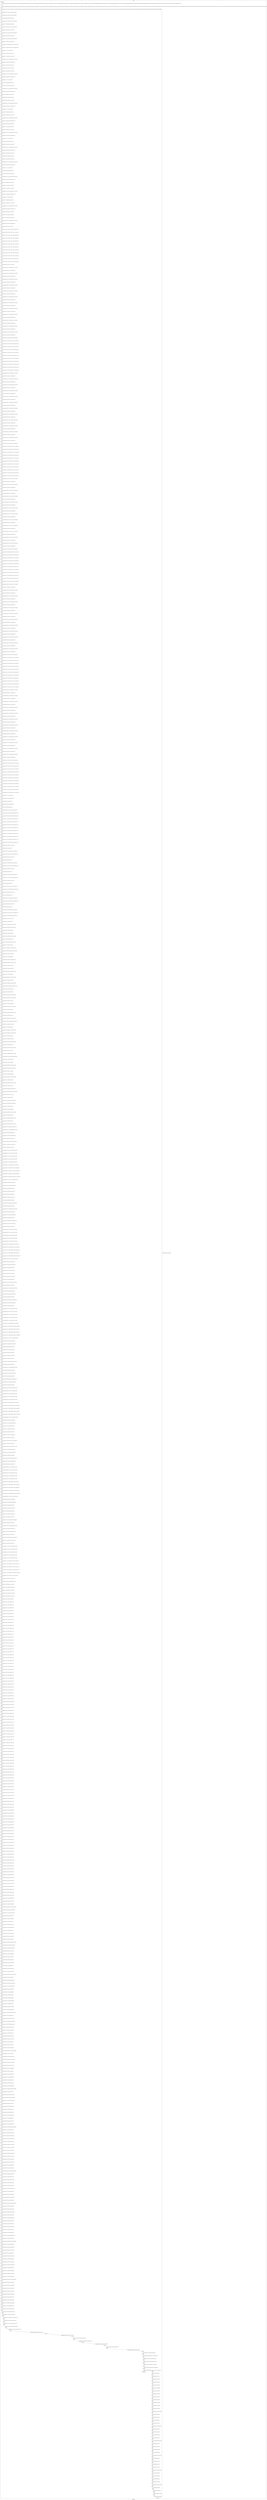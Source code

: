 digraph G {
label="Btor2XCFA";
subgraph cluster_0 {
label="main";
main_init[];
l1[];
l3[];
l4[];
l5[];
l6[];
l7[];
l8[];
l9[];
l10[];
l11[];
l12[];
l13[];
l14[];
l15[];
l16[];
l17[];
l18[];
l19[];
l20[];
l21[];
l22[];
l23[];
l24[];
l25[];
l26[];
l27[];
l28[];
l29[];
l30[];
l31[];
l32[];
l33[];
l34[];
l35[];
l36[];
l37[];
l38[];
l39[];
l40[];
l41[];
l42[];
l43[];
l44[];
l45[];
l46[];
l47[];
l48[];
l49[];
l50[];
l51[];
l52[];
l53[];
l54[];
l55[];
l56[];
l57[];
l58[];
l59[];
l60[];
l61[];
l62[];
l63[];
l64[];
l65[];
l66[];
l67[];
l68[];
l69[];
l70[];
l71[];
l72[];
l73[];
l74[];
l75[];
l76[];
l77[];
l78[];
l79[];
l80[];
l81[];
l82[];
l83[];
l84[];
l85[];
l86[];
l87[];
l88[];
l89[];
l90[];
l91[];
l92[];
l93[];
l94[];
l95[];
l96[];
l97[];
l98[];
l99[];
l100[];
l101[];
l102[];
l103[];
l104[];
l105[];
l106[];
l107[];
l108[];
l109[];
l110[];
l111[];
l112[];
l113[];
l114[];
l115[];
l116[];
l117[];
l118[];
l119[];
l120[];
l121[];
l122[];
l123[];
l124[];
l125[];
l126[];
l127[];
l128[];
l129[];
l130[];
l131[];
l132[];
l133[];
l134[];
l135[];
l136[];
l137[];
l138[];
l139[];
l140[];
l141[];
l142[];
l143[];
l144[];
l145[];
l146[];
l147[];
l148[];
l149[];
l150[];
l151[];
l152[];
l153[];
l154[];
l155[];
l156[];
l157[];
l158[];
l159[];
l160[];
l161[];
l162[];
l163[];
l164[];
l165[];
l166[];
l167[];
l168[];
l169[];
l170[];
l171[];
l172[];
l173[];
l174[];
l175[];
l176[];
l177[];
l178[];
l179[];
l180[];
l181[];
l182[];
l183[];
l184[];
l185[];
l186[];
l187[];
l188[];
l189[];
l190[];
l191[];
l192[];
l193[];
l194[];
l195[];
l196[];
l197[];
l198[];
l199[];
l200[];
l201[];
l202[];
l203[];
l204[];
l205[];
l206[];
l207[];
l208[];
l209[];
l210[];
l211[];
l212[];
l213[];
l214[];
l215[];
l216[];
l217[];
l218[];
l219[];
l220[];
l221[];
l222[];
l223[];
l224[];
l225[];
l226[];
l227[];
l228[];
l229[];
l230[];
l231[];
l232[];
l233[];
l234[];
l235[];
l236[];
l237[];
l238[];
l239[];
l240[];
l241[];
l242[];
l243[];
l244[];
l245[];
l246[];
l247[];
l248[];
l249[];
l250[];
l251[];
l252[];
l253[];
l254[];
l255[];
l256[];
l257[];
l258[];
l259[];
l260[];
l261[];
l262[];
l263[];
l264[];
l265[];
l266[];
l267[];
l268[];
l269[];
l270[];
l271[];
l272[];
l273[];
l274[];
l275[];
l276[];
l277[];
l278[];
l279[];
l280[];
l281[];
l282[];
l283[];
l284[];
l285[];
l286[];
l287[];
l288[];
l289[];
l290[];
l291[];
l292[];
l293[];
l294[];
l295[];
l296[];
l297[];
l298[];
l299[];
l300[];
l301[];
l302[];
l303[];
l304[];
l305[];
l306[];
l307[];
l308[];
l309[];
l310[];
l311[];
l312[];
l313[];
l314[];
l315[];
l316[];
l317[];
l318[];
l319[];
l320[];
l321[];
l322[];
l323[];
l324[];
l325[];
l326[];
l327[];
l328[];
l329[];
l330[];
l331[];
l332[];
l333[];
l334[];
l335[];
l336[];
l337[];
l338[];
l339[];
l340[];
l341[];
l342[];
l343[];
l344[];
l345[];
l346[];
l347[];
l348[];
l349[];
l350[];
l351[];
l352[];
l353[];
l354[];
l355[];
l356[];
l357[];
l358[];
l359[];
l360[];
l361[];
l362[];
l363[];
l364[];
l365[];
l366[];
l367[];
l368[];
l369[];
l370[];
l371[];
l372[];
l373[];
l374[];
l375[];
l376[];
l377[];
l378[];
l379[];
l380[];
l381[];
l382[];
l383[];
l384[];
l385[];
l386[];
l387[];
l388[];
l389[];
l390[];
l391[];
l392[];
l393[];
l394[];
l395[];
l396[];
l397[];
l398[];
l399[];
l400[];
l401[];
l402[];
l403[];
l404[];
l405[];
l406[];
l407[];
l408[];
l409[];
l410[];
l411[];
l412[];
l413[];
l414[];
l415[];
l416[];
l417[];
l418[];
l419[];
l420[];
l421[];
l422[];
l423[];
l424[];
l425[];
l426[];
l427[];
l428[];
l429[];
l430[];
l431[];
l432[];
l433[];
l434[];
l435[];
l436[];
l437[];
l438[];
l439[];
l440[];
l441[];
l442[];
l443[];
l444[];
l445[];
l446[];
l447[];
l448[];
l449[];
l450[];
l451[];
l452[];
l453[];
l454[];
l455[];
l456[];
l457[];
l458[];
l459[];
l460[];
l461[];
l462[];
l463[];
l464[];
l465[];
l466[];
l467[];
l468[];
l469[];
l470[];
l471[];
l472[];
l473[];
l474[];
l475[];
l476[];
l477[];
l478[];
l479[];
l480[];
l481[];
l482[];
l483[];
l484[];
l485[];
l486[];
l487[];
l488[];
l489[];
l490[];
l491[];
l492[];
l493[];
l494[];
l495[];
l496[];
l497[];
l498[];
l499[];
l500[];
l501[];
l502[];
l503[];
l504[];
l505[];
l506[];
l507[];
l508[];
l509[];
l510[];
l511[];
l512[];
l513[];
l514[];
l515[];
l516[];
l517[];
l518[];
l519[];
l520[];
l521[];
l522[];
l523[];
l524[];
l525[];
l526[];
l527[];
l528[];
l529[];
l530[];
l531[];
l532[];
l533[];
l534[];
l535[];
l536[];
l537[];
l538[];
l539[];
l540[];
l541[];
l542[];
l543[];
l544[];
l545[];
l546[];
l547[];
l548[];
l549[];
l550[];
l551[];
l552[];
l553[];
l554[];
l555[];
l556[];
l557[];
l558[];
l559[];
l560[];
l561[];
l562[];
l563[];
l564[];
l565[];
l566[];
l567[];
l568[];
l569[];
l570[];
l571[];
l572[];
l573[];
l574[];
l575[];
l576[];
l577[];
l578[];
l579[];
l580[];
l581[];
l582[];
l583[];
l584[];
l585[];
l586[];
l587[];
l588[];
l589[];
l590[];
l591[];
l592[];
l593[];
l594[];
l595[];
l596[];
l597[];
l598[];
l599[];
l600[];
l601[];
l602[];
l603[];
l604[];
l605[];
l606[];
l607[];
l608[];
l609[];
l610[];
l611[];
l612[];
l613[];
l614[];
l615[];
l616[];
l617[];
l618[];
l619[];
l620[];
l621[];
l622[];
l623[];
l624[];
l625[];
l626[];
l627[];
l628[];
l629[];
l630[];
l631[];
l632[];
l633[];
l634[];
l635[];
l636[];
l637[];
l638[];
l639[];
l640[];
l641[];
l642[];
l643[];
l644[];
l645[];
l646[];
l647[];
l648[];
l649[];
l650[];
l651[];
l652[];
l653[];
l654[];
l655[];
l656[];
l657[];
l658[];
l659[];
l660[];
l661[];
l662[];
l663[];
l664[];
l665[];
l666[];
l667[];
l668[];
l669[];
l670[];
l671[];
l672[];
l673[];
l674[];
l675[];
l676[];
l677[];
l678[];
l679[];
l680[];
l681[];
l682[];
l683[];
l684[];
l685[];
l686[];
l687[];
l688[];
l689[];
l690[];
l691[];
l692[];
l693[];
l694[];
l695[];
l696[];
l697[];
l698[];
l699[];
l700[];
l701[];
l702[];
l703[];
l704[];
l705[];
l706[];
l707[];
l708[];
l709[];
l710[];
l711[];
l712[];
l713[];
l714[];
l715[];
l716[];
l717[];
l718[];
l719[];
l720[];
l721[];
l722[];
l723[];
l724[];
l725[];
l726[];
l727[];
l728[];
l729[];
l730[];
l731[];
l732[];
l733[];
l734[];
l735[];
l736[];
l737[];
l738[];
l739[];
l740[];
l741[];
l742[];
l743[];
l744[];
l745[];
l746[];
l747[];
l748[];
l749[];
l750[];
l751[];
l752[];
l753[];
l754[];
l755[];
l756[];
l757[];
l758[];
l759[];
l760[];
l761[];
l762[];
l763[];
l764[];
l765[];
l766[];
l767[];
l768[];
l769[];
l770[];
l771[];
l772[];
l773[];
l774[];
l775[];
l776[];
l777[];
l778[];
l779[];
l780[];
l781[];
l782[];
l783[];
l784[];
l785[];
l786[];
l787[];
l788[];
l789[];
l790[];
l791[];
l792[];
l793[];
l794[];
l795[];
l796[];
l797[];
l798[];
l799[];
l800[];
l801[];
l802[];
l803[];
l804[];
l805[];
l806[];
l807[];
l808[];
main_error[];
l809[];
l810[];
l811[];
l812[];
l813[];
l814[];
l815[];
l816[];
l817[];
l818[];
l819[];
l820[];
l821[];
l822[];
l823[];
l824[];
l825[];
l826[];
l827[];
l828[];
l829[];
l830[];
l831[];
l832[];
l833[];
l834[];
l835[];
l836[];
l837[];
l838[];
l839[];
l840[];
l841[];
l842[];
l843[];
l844[];
l845[];
l846[];
l847[];
l848[];
l849[];
l850[];
l851[];
l852[];
main_init -> l1 [label="[(assign const_5 #b00000000),(assign const_32 #b0),(assign const_95 #b00000000000000000000000000000001),(assign const_96 #b00000000000000000000000000000000),(assign const_111 #b00000001),(assign const_113 #b000000000000000000000000),(assign const_116 #b00000000000000000000000000000110),(assign const_126 #b00000000),(assign const_239 #b00000000000000000000000000000010),(assign const_277 #b00000000000000000000000000000011),(assign const_315 #b00000000000000000000000000000100),(assign const_353 #b00000000000000000000000000000101),(assign const_566 #b00000101),(assign const_576 #b00000010),(assign const_578 #b00000011),(assign const_580 #b00000100)] "];
l3 -> l4 [label="[(havoc input_112),(havoc input_120),(havoc input_127),(havoc input_133),(havoc input_139),(havoc input_145),(havoc input_151),(havoc input_157),(havoc input_163),(havoc input_169),(havoc input_175),(havoc input_181),(havoc input_391),(havoc input_395),(havoc input_398),(havoc input_399),(havoc input_400),(havoc input_401),(havoc input_402),(havoc input_403),(havoc input_404),(havoc input_405),(havoc input_406),(havoc input_407),(havoc input_421),(havoc input_427),(havoc input_433),(havoc input_439),(havoc input_445),(havoc input_451),(havoc input_466),(havoc input_484),(havoc input_502),(havoc input_520),(havoc input_538),(havoc input_556)] "];
l4 -> l5 [label="[(assign ternary_97 (ite (= state_41 #b1) const_95 const_96))] "];
l5 -> l6 [label="[(assign ternary_98 (ite (= state_51 #b1) const_95 const_96))] "];
l6 -> l7 [label="[(assign binary_99 (bvadd ternary_97 ternary_98))] "];
l7 -> l8 [label="[(assign ternary_100 (ite (= state_61 #b1) const_95 const_96))] "];
l8 -> l9 [label="[(assign binary_101 (bvadd binary_99 ternary_100))] "];
l9 -> l10 [label="[(assign ternary_102 (ite (= state_71 #b1) const_95 const_96))] "];
l10 -> l11 [label="[(assign binary_103 (bvadd binary_101 ternary_102))] "];
l11 -> l12 [label="[(assign ternary_104 (ite (= state_81 #b1) const_95 const_96))] "];
l12 -> l13 [label="[(assign binary_105 (bvadd binary_103 ternary_104))] "];
l13 -> l14 [label="[(assign ternary_106 (ite (= state_91 #b1) const_95 const_96))] "];
l14 -> l15 [label="[(assign binary_107 (bvadd binary_105 ternary_106))] "];
l15 -> l16 [label="[(assign comparison_108 (ite (bvule binary_107 const_95) #b1 #b0))] "];
l16 -> l17 [label="[(assign binary_109 (bvand (bvnot state_93) (bvnot comparison_108)))] "];
l17 -> l18 [label="[(assign binary_114 (++ const_113 state_30))] "];
l18 -> l19 [label="[(assign binary_115 (bvadd const_95 binary_114))] "];
l19 -> l20 [label="[(assign binary_117 (bvsrem binary_115 const_116))] "];
l20 -> l21 [label="[(assign comparison_118 (ite (= const_96 binary_117) #b1 #b0))] "];
l21 -> l22 [label="[(assign binary_119 (bvand input_112 comparison_118))] "];
l22 -> l23 [label="[(assign binary_121 (bvadd const_116 binary_114))] "];
l23 -> l24 [label="[(assign binary_122 (bvsub binary_121 const_95))] "];
l24 -> l25 [label="[(assign binary_123 (bvsrem binary_122 const_116))] "];
l25 -> l26 [label="[(assign comparison_124 (ite (= const_96 binary_123) #b1 #b0))] "];
l26 -> l27 [label="[(assign binary_125 (bvand input_120 comparison_124))] "];
l27 -> l28 [label="[(assign binary_128 (++ const_113 state_28))] "];
l28 -> l29 [label="[(assign binary_129 (bvadd const_95 binary_128))] "];
l29 -> l30 [label="[(assign binary_130 (bvsrem binary_129 const_116))] "];
l30 -> l31 [label="[(assign comparison_131 (ite (= const_96 binary_130) #b1 #b0))] "];
l31 -> l32 [label="[(assign binary_132 (bvand input_127 comparison_131))] "];
l32 -> l33 [label="[(assign binary_134 (bvadd const_116 binary_128))] "];
l33 -> l34 [label="[(assign binary_135 (bvsub binary_134 const_95))] "];
l34 -> l35 [label="[(assign binary_136 (bvsrem binary_135 const_116))] "];
l35 -> l36 [label="[(assign comparison_137 (ite (= const_96 binary_136) #b1 #b0))] "];
l36 -> l37 [label="[(assign binary_138 (bvand input_133 comparison_137))] "];
l37 -> l38 [label="[(assign binary_140 (++ const_113 state_26))] "];
l38 -> l39 [label="[(assign binary_141 (bvadd const_95 binary_140))] "];
l39 -> l40 [label="[(assign binary_142 (bvsrem binary_141 const_116))] "];
l40 -> l41 [label="[(assign comparison_143 (ite (= const_96 binary_142) #b1 #b0))] "];
l41 -> l42 [label="[(assign binary_144 (bvand input_139 comparison_143))] "];
l42 -> l43 [label="[(assign binary_146 (bvadd const_116 binary_140))] "];
l43 -> l44 [label="[(assign binary_147 (bvsub binary_146 const_95))] "];
l44 -> l45 [label="[(assign binary_148 (bvsrem binary_147 const_116))] "];
l45 -> l46 [label="[(assign comparison_149 (ite (= const_96 binary_148) #b1 #b0))] "];
l46 -> l47 [label="[(assign binary_150 (bvand input_145 comparison_149))] "];
l47 -> l48 [label="[(assign binary_152 (++ const_113 state_24))] "];
l48 -> l49 [label="[(assign binary_153 (bvadd const_95 binary_152))] "];
l49 -> l50 [label="[(assign binary_154 (bvsrem binary_153 const_116))] "];
l50 -> l51 [label="[(assign comparison_155 (ite (= const_96 binary_154) #b1 #b0))] "];
l51 -> l52 [label="[(assign binary_156 (bvand input_151 comparison_155))] "];
l52 -> l53 [label="[(assign binary_158 (bvadd const_116 binary_152))] "];
l53 -> l54 [label="[(assign binary_159 (bvsub binary_158 const_95))] "];
l54 -> l55 [label="[(assign binary_160 (bvsrem binary_159 const_116))] "];
l55 -> l56 [label="[(assign comparison_161 (ite (= const_96 binary_160) #b1 #b0))] "];
l56 -> l57 [label="[(assign binary_162 (bvand input_157 comparison_161))] "];
l57 -> l58 [label="[(assign binary_164 (++ const_113 state_22))] "];
l58 -> l59 [label="[(assign binary_165 (bvadd const_95 binary_164))] "];
l59 -> l60 [label="[(assign binary_166 (bvsrem binary_165 const_116))] "];
l60 -> l61 [label="[(assign comparison_167 (ite (= const_96 binary_166) #b1 #b0))] "];
l61 -> l62 [label="[(assign binary_168 (bvand input_163 comparison_167))] "];
l62 -> l63 [label="[(assign binary_170 (bvadd const_116 binary_164))] "];
l63 -> l64 [label="[(assign binary_171 (bvsub binary_170 const_95))] "];
l64 -> l65 [label="[(assign binary_172 (bvsrem binary_171 const_116))] "];
l65 -> l66 [label="[(assign comparison_173 (ite (= const_96 binary_172) #b1 #b0))] "];
l66 -> l67 [label="[(assign binary_174 (bvand input_169 comparison_173))] "];
l67 -> l68 [label="[(assign binary_176 (++ const_113 state_20))] "];
l68 -> l69 [label="[(assign binary_177 (bvadd const_95 binary_176))] "];
l69 -> l70 [label="[(assign binary_178 (bvsrem binary_177 const_116))] "];
l70 -> l71 [label="[(assign comparison_179 (ite (= const_96 binary_178) #b1 #b0))] "];
l71 -> l72 [label="[(assign binary_180 (bvand input_175 comparison_179))] "];
l72 -> l73 [label="[(assign binary_182 (bvadd const_116 binary_176))] "];
l73 -> l74 [label="[(assign binary_183 (bvsub binary_182 const_95))] "];
l74 -> l75 [label="[(assign binary_184 (bvsrem binary_183 const_116))] "];
l75 -> l76 [label="[(assign comparison_185 (ite (= const_96 binary_184) #b1 #b0))] "];
l76 -> l77 [label="[(assign binary_186 (bvand input_181 comparison_185))] "];
l77 -> l78 [label="[(assign binary_187 (bvxor const_111 state_6))] "];
l78 -> l79 [label="[(assign ternary_188 (ite (= binary_186 #b1) const_126 binary_187))] "];
l79 -> l80 [label="[(assign ternary_189 (ite (= binary_180 #b1) const_111 ternary_188))] "];
l80 -> l81 [label="[(assign ternary_190 (ite (= binary_174 #b1) const_126 ternary_189))] "];
l81 -> l82 [label="[(assign ternary_191 (ite (= binary_168 #b1) const_111 ternary_190))] "];
l82 -> l83 [label="[(assign ternary_192 (ite (= binary_162 #b1) const_126 ternary_191))] "];
l83 -> l84 [label="[(assign ternary_193 (ite (= binary_156 #b1) const_111 ternary_192))] "];
l84 -> l85 [label="[(assign ternary_194 (ite (= binary_150 #b1) const_126 ternary_193))] "];
l85 -> l86 [label="[(assign ternary_195 (ite (= binary_144 #b1) const_111 ternary_194))] "];
l86 -> l87 [label="[(assign ternary_196 (ite (= binary_138 #b1) const_126 ternary_195))] "];
l87 -> l88 [label="[(assign ternary_197 (ite (= binary_132 #b1) const_111 ternary_196))] "];
l88 -> l89 [label="[(assign ternary_198 (ite (= binary_125 #b1) const_126 ternary_197))] "];
l89 -> l90 [label="[(assign ternary_199 (ite (= binary_119 #b1) const_111 ternary_198))] "];
l90 -> l91 [label="[(assign binary_200 (bvxor const_111 ternary_199))] "];
l91 -> l92 [label="[(assign comparison_202 (ite (= const_95 binary_117) #b1 #b0))] "];
l92 -> l93 [label="[(assign binary_203 (bvand input_112 comparison_202))] "];
l93 -> l94 [label="[(assign comparison_204 (ite (= const_95 binary_123) #b1 #b0))] "];
l94 -> l95 [label="[(assign binary_205 (bvand input_120 comparison_204))] "];
l95 -> l96 [label="[(assign comparison_206 (ite (= const_95 binary_130) #b1 #b0))] "];
l96 -> l97 [label="[(assign binary_207 (bvand input_127 comparison_206))] "];
l97 -> l98 [label="[(assign comparison_208 (ite (= const_95 binary_136) #b1 #b0))] "];
l98 -> l99 [label="[(assign binary_209 (bvand input_133 comparison_208))] "];
l99 -> l100 [label="[(assign comparison_210 (ite (= const_95 binary_142) #b1 #b0))] "];
l100 -> l101 [label="[(assign binary_211 (bvand input_139 comparison_210))] "];
l101 -> l102 [label="[(assign comparison_212 (ite (= const_95 binary_148) #b1 #b0))] "];
l102 -> l103 [label="[(assign binary_213 (bvand input_145 comparison_212))] "];
l103 -> l104 [label="[(assign comparison_214 (ite (= const_95 binary_154) #b1 #b0))] "];
l104 -> l105 [label="[(assign binary_215 (bvand input_151 comparison_214))] "];
l105 -> l106 [label="[(assign comparison_216 (ite (= const_95 binary_160) #b1 #b0))] "];
l106 -> l107 [label="[(assign binary_217 (bvand input_157 comparison_216))] "];
l107 -> l108 [label="[(assign comparison_218 (ite (= const_95 binary_166) #b1 #b0))] "];
l108 -> l109 [label="[(assign binary_219 (bvand input_163 comparison_218))] "];
l109 -> l110 [label="[(assign comparison_220 (ite (= const_95 binary_172) #b1 #b0))] "];
l110 -> l111 [label="[(assign binary_221 (bvand input_169 comparison_220))] "];
l111 -> l112 [label="[(assign comparison_222 (ite (= const_95 binary_178) #b1 #b0))] "];
l112 -> l113 [label="[(assign binary_223 (bvand input_175 comparison_222))] "];
l113 -> l114 [label="[(assign comparison_224 (ite (= const_95 binary_184) #b1 #b0))] "];
l114 -> l115 [label="[(assign binary_225 (bvand input_181 comparison_224))] "];
l115 -> l116 [label="[(assign ternary_226 (ite (= binary_225 #b1) const_126 state_8))] "];
l116 -> l117 [label="[(assign ternary_227 (ite (= binary_223 #b1) const_111 ternary_226))] "];
l117 -> l118 [label="[(assign ternary_228 (ite (= binary_221 #b1) const_126 ternary_227))] "];
l118 -> l119 [label="[(assign ternary_229 (ite (= binary_219 #b1) const_111 ternary_228))] "];
l119 -> l120 [label="[(assign ternary_230 (ite (= binary_217 #b1) const_126 ternary_229))] "];
l120 -> l121 [label="[(assign ternary_231 (ite (= binary_215 #b1) const_111 ternary_230))] "];
l121 -> l122 [label="[(assign ternary_232 (ite (= binary_213 #b1) const_126 ternary_231))] "];
l122 -> l123 [label="[(assign ternary_233 (ite (= binary_211 #b1) const_111 ternary_232))] "];
l123 -> l124 [label="[(assign ternary_234 (ite (= binary_209 #b1) const_126 ternary_233))] "];
l124 -> l125 [label="[(assign ternary_235 (ite (= binary_207 #b1) const_111 ternary_234))] "];
l125 -> l126 [label="[(assign ternary_236 (ite (= binary_205 #b1) const_126 ternary_235))] "];
l126 -> l127 [label="[(assign ternary_237 (ite (= binary_203 #b1) const_111 ternary_236))] "];
l127 -> l128 [label="[(assign comparison_240 (ite (= const_239 binary_117) #b1 #b0))] "];
l128 -> l129 [label="[(assign binary_241 (bvand input_112 comparison_240))] "];
l129 -> l130 [label="[(assign comparison_242 (ite (= const_239 binary_123) #b1 #b0))] "];
l130 -> l131 [label="[(assign binary_243 (bvand input_120 comparison_242))] "];
l131 -> l132 [label="[(assign comparison_244 (ite (= const_239 binary_130) #b1 #b0))] "];
l132 -> l133 [label="[(assign binary_245 (bvand input_127 comparison_244))] "];
l133 -> l134 [label="[(assign comparison_246 (ite (= const_239 binary_136) #b1 #b0))] "];
l134 -> l135 [label="[(assign binary_247 (bvand input_133 comparison_246))] "];
l135 -> l136 [label="[(assign comparison_248 (ite (= const_239 binary_142) #b1 #b0))] "];
l136 -> l137 [label="[(assign binary_249 (bvand input_139 comparison_248))] "];
l137 -> l138 [label="[(assign comparison_250 (ite (= const_239 binary_148) #b1 #b0))] "];
l138 -> l139 [label="[(assign binary_251 (bvand input_145 comparison_250))] "];
l139 -> l140 [label="[(assign comparison_252 (ite (= const_239 binary_154) #b1 #b0))] "];
l140 -> l141 [label="[(assign binary_253 (bvand input_151 comparison_252))] "];
l141 -> l142 [label="[(assign comparison_254 (ite (= const_239 binary_160) #b1 #b0))] "];
l142 -> l143 [label="[(assign binary_255 (bvand input_157 comparison_254))] "];
l143 -> l144 [label="[(assign comparison_256 (ite (= const_239 binary_166) #b1 #b0))] "];
l144 -> l145 [label="[(assign binary_257 (bvand input_163 comparison_256))] "];
l145 -> l146 [label="[(assign comparison_258 (ite (= const_239 binary_172) #b1 #b0))] "];
l146 -> l147 [label="[(assign binary_259 (bvand input_169 comparison_258))] "];
l147 -> l148 [label="[(assign comparison_260 (ite (= const_239 binary_178) #b1 #b0))] "];
l148 -> l149 [label="[(assign binary_261 (bvand input_175 comparison_260))] "];
l149 -> l150 [label="[(assign comparison_262 (ite (= const_239 binary_184) #b1 #b0))] "];
l150 -> l151 [label="[(assign binary_263 (bvand input_181 comparison_262))] "];
l151 -> l152 [label="[(assign ternary_264 (ite (= binary_263 #b1) const_126 state_10))] "];
l152 -> l153 [label="[(assign ternary_265 (ite (= binary_261 #b1) const_111 ternary_264))] "];
l153 -> l154 [label="[(assign ternary_266 (ite (= binary_259 #b1) const_126 ternary_265))] "];
l154 -> l155 [label="[(assign ternary_267 (ite (= binary_257 #b1) const_111 ternary_266))] "];
l155 -> l156 [label="[(assign ternary_268 (ite (= binary_255 #b1) const_126 ternary_267))] "];
l156 -> l157 [label="[(assign ternary_269 (ite (= binary_253 #b1) const_111 ternary_268))] "];
l157 -> l158 [label="[(assign ternary_270 (ite (= binary_251 #b1) const_126 ternary_269))] "];
l158 -> l159 [label="[(assign ternary_271 (ite (= binary_249 #b1) const_111 ternary_270))] "];
l159 -> l160 [label="[(assign ternary_272 (ite (= binary_247 #b1) const_126 ternary_271))] "];
l160 -> l161 [label="[(assign ternary_273 (ite (= binary_245 #b1) const_111 ternary_272))] "];
l161 -> l162 [label="[(assign ternary_274 (ite (= binary_243 #b1) const_126 ternary_273))] "];
l162 -> l163 [label="[(assign ternary_275 (ite (= binary_241 #b1) const_111 ternary_274))] "];
l163 -> l164 [label="[(assign comparison_278 (ite (= const_277 binary_117) #b1 #b0))] "];
l164 -> l165 [label="[(assign binary_279 (bvand input_112 comparison_278))] "];
l165 -> l166 [label="[(assign comparison_280 (ite (= const_277 binary_123) #b1 #b0))] "];
l166 -> l167 [label="[(assign binary_281 (bvand input_120 comparison_280))] "];
l167 -> l168 [label="[(assign comparison_282 (ite (= const_277 binary_130) #b1 #b0))] "];
l168 -> l169 [label="[(assign binary_283 (bvand input_127 comparison_282))] "];
l169 -> l170 [label="[(assign comparison_284 (ite (= const_277 binary_136) #b1 #b0))] "];
l170 -> l171 [label="[(assign binary_285 (bvand input_133 comparison_284))] "];
l171 -> l172 [label="[(assign comparison_286 (ite (= const_277 binary_142) #b1 #b0))] "];
l172 -> l173 [label="[(assign binary_287 (bvand input_139 comparison_286))] "];
l173 -> l174 [label="[(assign comparison_288 (ite (= const_277 binary_148) #b1 #b0))] "];
l174 -> l175 [label="[(assign binary_289 (bvand input_145 comparison_288))] "];
l175 -> l176 [label="[(assign comparison_290 (ite (= const_277 binary_154) #b1 #b0))] "];
l176 -> l177 [label="[(assign binary_291 (bvand input_151 comparison_290))] "];
l177 -> l178 [label="[(assign comparison_292 (ite (= const_277 binary_160) #b1 #b0))] "];
l178 -> l179 [label="[(assign binary_293 (bvand input_157 comparison_292))] "];
l179 -> l180 [label="[(assign comparison_294 (ite (= const_277 binary_166) #b1 #b0))] "];
l180 -> l181 [label="[(assign binary_295 (bvand input_163 comparison_294))] "];
l181 -> l182 [label="[(assign comparison_296 (ite (= const_277 binary_172) #b1 #b0))] "];
l182 -> l183 [label="[(assign binary_297 (bvand input_169 comparison_296))] "];
l183 -> l184 [label="[(assign comparison_298 (ite (= const_277 binary_178) #b1 #b0))] "];
l184 -> l185 [label="[(assign binary_299 (bvand input_175 comparison_298))] "];
l185 -> l186 [label="[(assign comparison_300 (ite (= const_277 binary_184) #b1 #b0))] "];
l186 -> l187 [label="[(assign binary_301 (bvand input_181 comparison_300))] "];
l187 -> l188 [label="[(assign ternary_302 (ite (= binary_301 #b1) const_126 state_12))] "];
l188 -> l189 [label="[(assign ternary_303 (ite (= binary_299 #b1) const_111 ternary_302))] "];
l189 -> l190 [label="[(assign ternary_304 (ite (= binary_297 #b1) const_126 ternary_303))] "];
l190 -> l191 [label="[(assign ternary_305 (ite (= binary_295 #b1) const_111 ternary_304))] "];
l191 -> l192 [label="[(assign ternary_306 (ite (= binary_293 #b1) const_126 ternary_305))] "];
l192 -> l193 [label="[(assign ternary_307 (ite (= binary_291 #b1) const_111 ternary_306))] "];
l193 -> l194 [label="[(assign ternary_308 (ite (= binary_289 #b1) const_126 ternary_307))] "];
l194 -> l195 [label="[(assign ternary_309 (ite (= binary_287 #b1) const_111 ternary_308))] "];
l195 -> l196 [label="[(assign ternary_310 (ite (= binary_285 #b1) const_126 ternary_309))] "];
l196 -> l197 [label="[(assign ternary_311 (ite (= binary_283 #b1) const_111 ternary_310))] "];
l197 -> l198 [label="[(assign ternary_312 (ite (= binary_281 #b1) const_126 ternary_311))] "];
l198 -> l199 [label="[(assign ternary_313 (ite (= binary_279 #b1) const_111 ternary_312))] "];
l199 -> l200 [label="[(assign comparison_316 (ite (= const_315 binary_117) #b1 #b0))] "];
l200 -> l201 [label="[(assign binary_317 (bvand input_112 comparison_316))] "];
l201 -> l202 [label="[(assign comparison_318 (ite (= const_315 binary_123) #b1 #b0))] "];
l202 -> l203 [label="[(assign binary_319 (bvand input_120 comparison_318))] "];
l203 -> l204 [label="[(assign comparison_320 (ite (= const_315 binary_130) #b1 #b0))] "];
l204 -> l205 [label="[(assign binary_321 (bvand input_127 comparison_320))] "];
l205 -> l206 [label="[(assign comparison_322 (ite (= const_315 binary_136) #b1 #b0))] "];
l206 -> l207 [label="[(assign binary_323 (bvand input_133 comparison_322))] "];
l207 -> l208 [label="[(assign comparison_324 (ite (= const_315 binary_142) #b1 #b0))] "];
l208 -> l209 [label="[(assign binary_325 (bvand input_139 comparison_324))] "];
l209 -> l210 [label="[(assign comparison_326 (ite (= const_315 binary_148) #b1 #b0))] "];
l210 -> l211 [label="[(assign binary_327 (bvand input_145 comparison_326))] "];
l211 -> l212 [label="[(assign comparison_328 (ite (= const_315 binary_154) #b1 #b0))] "];
l212 -> l213 [label="[(assign binary_329 (bvand input_151 comparison_328))] "];
l213 -> l214 [label="[(assign comparison_330 (ite (= const_315 binary_160) #b1 #b0))] "];
l214 -> l215 [label="[(assign binary_331 (bvand input_157 comparison_330))] "];
l215 -> l216 [label="[(assign comparison_332 (ite (= const_315 binary_166) #b1 #b0))] "];
l216 -> l217 [label="[(assign binary_333 (bvand input_163 comparison_332))] "];
l217 -> l218 [label="[(assign comparison_334 (ite (= const_315 binary_172) #b1 #b0))] "];
l218 -> l219 [label="[(assign binary_335 (bvand input_169 comparison_334))] "];
l219 -> l220 [label="[(assign comparison_336 (ite (= const_315 binary_178) #b1 #b0))] "];
l220 -> l221 [label="[(assign binary_337 (bvand input_175 comparison_336))] "];
l221 -> l222 [label="[(assign comparison_338 (ite (= const_315 binary_184) #b1 #b0))] "];
l222 -> l223 [label="[(assign binary_339 (bvand input_181 comparison_338))] "];
l223 -> l224 [label="[(assign ternary_340 (ite (= binary_339 #b1) const_126 state_14))] "];
l224 -> l225 [label="[(assign ternary_341 (ite (= binary_337 #b1) const_111 ternary_340))] "];
l225 -> l226 [label="[(assign ternary_342 (ite (= binary_335 #b1) const_126 ternary_341))] "];
l226 -> l227 [label="[(assign ternary_343 (ite (= binary_333 #b1) const_111 ternary_342))] "];
l227 -> l228 [label="[(assign ternary_344 (ite (= binary_331 #b1) const_126 ternary_343))] "];
l228 -> l229 [label="[(assign ternary_345 (ite (= binary_329 #b1) const_111 ternary_344))] "];
l229 -> l230 [label="[(assign ternary_346 (ite (= binary_327 #b1) const_126 ternary_345))] "];
l230 -> l231 [label="[(assign ternary_347 (ite (= binary_325 #b1) const_111 ternary_346))] "];
l231 -> l232 [label="[(assign ternary_348 (ite (= binary_323 #b1) const_126 ternary_347))] "];
l232 -> l233 [label="[(assign ternary_349 (ite (= binary_321 #b1) const_111 ternary_348))] "];
l233 -> l234 [label="[(assign ternary_350 (ite (= binary_319 #b1) const_126 ternary_349))] "];
l234 -> l235 [label="[(assign ternary_351 (ite (= binary_317 #b1) const_111 ternary_350))] "];
l235 -> l236 [label="[(assign comparison_354 (ite (= const_353 binary_117) #b1 #b0))] "];
l236 -> l237 [label="[(assign binary_355 (bvand input_112 comparison_354))] "];
l237 -> l238 [label="[(assign comparison_356 (ite (= const_353 binary_123) #b1 #b0))] "];
l238 -> l239 [label="[(assign binary_357 (bvand input_120 comparison_356))] "];
l239 -> l240 [label="[(assign comparison_358 (ite (= const_353 binary_130) #b1 #b0))] "];
l240 -> l241 [label="[(assign binary_359 (bvand input_127 comparison_358))] "];
l241 -> l242 [label="[(assign comparison_360 (ite (= const_353 binary_136) #b1 #b0))] "];
l242 -> l243 [label="[(assign binary_361 (bvand input_133 comparison_360))] "];
l243 -> l244 [label="[(assign comparison_362 (ite (= const_353 binary_142) #b1 #b0))] "];
l244 -> l245 [label="[(assign binary_363 (bvand input_139 comparison_362))] "];
l245 -> l246 [label="[(assign comparison_364 (ite (= const_353 binary_148) #b1 #b0))] "];
l246 -> l247 [label="[(assign binary_365 (bvand input_145 comparison_364))] "];
l247 -> l248 [label="[(assign comparison_366 (ite (= const_353 binary_154) #b1 #b0))] "];
l248 -> l249 [label="[(assign binary_367 (bvand input_151 comparison_366))] "];
l249 -> l250 [label="[(assign comparison_368 (ite (= const_353 binary_160) #b1 #b0))] "];
l250 -> l251 [label="[(assign binary_369 (bvand input_157 comparison_368))] "];
l251 -> l252 [label="[(assign comparison_370 (ite (= const_353 binary_166) #b1 #b0))] "];
l252 -> l253 [label="[(assign binary_371 (bvand input_163 comparison_370))] "];
l253 -> l254 [label="[(assign comparison_372 (ite (= const_353 binary_172) #b1 #b0))] "];
l254 -> l255 [label="[(assign binary_373 (bvand input_169 comparison_372))] "];
l255 -> l256 [label="[(assign comparison_374 (ite (= const_353 binary_178) #b1 #b0))] "];
l256 -> l257 [label="[(assign binary_375 (bvand input_175 comparison_374))] "];
l257 -> l258 [label="[(assign comparison_376 (ite (= const_353 binary_184) #b1 #b0))] "];
l258 -> l259 [label="[(assign binary_377 (bvand input_181 comparison_376))] "];
l259 -> l260 [label="[(assign ternary_378 (ite (= binary_377 #b1) const_126 state_16))] "];
l260 -> l261 [label="[(assign ternary_379 (ite (= binary_375 #b1) const_111 ternary_378))] "];
l261 -> l262 [label="[(assign ternary_380 (ite (= binary_373 #b1) const_126 ternary_379))] "];
l262 -> l263 [label="[(assign ternary_381 (ite (= binary_371 #b1) const_111 ternary_380))] "];
l263 -> l264 [label="[(assign ternary_382 (ite (= binary_369 #b1) const_126 ternary_381))] "];
l264 -> l265 [label="[(assign ternary_383 (ite (= binary_367 #b1) const_111 ternary_382))] "];
l265 -> l266 [label="[(assign ternary_384 (ite (= binary_365 #b1) const_126 ternary_383))] "];
l266 -> l267 [label="[(assign ternary_385 (ite (= binary_363 #b1) const_111 ternary_384))] "];
l267 -> l268 [label="[(assign ternary_386 (ite (= binary_361 #b1) const_126 ternary_385))] "];
l268 -> l269 [label="[(assign ternary_387 (ite (= binary_359 #b1) const_111 ternary_386))] "];
l269 -> l270 [label="[(assign ternary_388 (ite (= binary_357 #b1) const_126 ternary_387))] "];
l270 -> l271 [label="[(assign ternary_389 (ite (= binary_355 #b1) const_111 ternary_388))] "];
l271 -> l272 [label="[(assign binary_392 (++ const_113 state_18))] "];
l272 -> l273 [label="[(assign binary_393 (bvsub binary_392 const_116))] "];
l273 -> l274 [label="[(assign slice_394 (extract binary_393 0 8))] "];
l274 -> l275 [label="[(assign binary_396 (bvadd const_95 binary_392))] "];
l275 -> l276 [label="[(assign slice_397 (extract binary_396 0 8))] "];
l276 -> l277 [label="[(assign ternary_408 (ite (= input_407 #b1) slice_397 state_18))] "];
l277 -> l278 [label="[(assign ternary_409 (ite (= input_406 #b1) slice_394 ternary_408))] "];
l278 -> l279 [label="[(assign ternary_410 (ite (= input_405 #b1) slice_397 ternary_409))] "];
l279 -> l280 [label="[(assign ternary_411 (ite (= input_404 #b1) slice_394 ternary_410))] "];
l280 -> l281 [label="[(assign ternary_412 (ite (= input_403 #b1) slice_397 ternary_411))] "];
l281 -> l282 [label="[(assign ternary_413 (ite (= input_402 #b1) slice_394 ternary_412))] "];
l282 -> l283 [label="[(assign ternary_414 (ite (= input_401 #b1) slice_397 ternary_413))] "];
l283 -> l284 [label="[(assign ternary_415 (ite (= input_400 #b1) slice_394 ternary_414))] "];
l284 -> l285 [label="[(assign ternary_416 (ite (= input_399 #b1) slice_397 ternary_415))] "];
l285 -> l286 [label="[(assign ternary_417 (ite (= input_398 #b1) slice_394 ternary_416))] "];
l286 -> l287 [label="[(assign ternary_418 (ite (= input_395 #b1) slice_397 ternary_417))] "];
l287 -> l288 [label="[(assign ternary_419 (ite (= input_391 #b1) slice_394 ternary_418))] "];
l288 -> l289 [label="[(assign binary_422 (bvsrem binary_176 const_116))] "];
l289 -> l290 [label="[(assign slice_423 (extract binary_422 0 8))] "];
l290 -> l291 [label="[(assign ternary_424 (ite (= input_407 #b1) state_18 state_20))] "];
l291 -> l292 [label="[(assign ternary_425 (ite (= input_421 #b1) slice_423 ternary_424))] "];
l292 -> l293 [label="[(assign binary_428 (bvsrem binary_164 const_116))] "];
l293 -> l294 [label="[(assign slice_429 (extract binary_428 0 8))] "];
l294 -> l295 [label="[(assign ternary_430 (ite (= input_405 #b1) state_18 state_22))] "];
l295 -> l296 [label="[(assign ternary_431 (ite (= input_427 #b1) slice_429 ternary_430))] "];
l296 -> l297 [label="[(assign binary_434 (bvsrem binary_152 const_116))] "];
l297 -> l298 [label="[(assign slice_435 (extract binary_434 0 8))] "];
l298 -> l299 [label="[(assign ternary_436 (ite (= input_403 #b1) state_18 state_24))] "];
l299 -> l300 [label="[(assign ternary_437 (ite (= input_433 #b1) slice_435 ternary_436))] "];
l300 -> l301 [label="[(assign binary_440 (bvsrem binary_140 const_116))] "];
l301 -> l302 [label="[(assign slice_441 (extract binary_440 0 8))] "];
l302 -> l303 [label="[(assign ternary_442 (ite (= input_401 #b1) state_18 state_26))] "];
l303 -> l304 [label="[(assign ternary_443 (ite (= input_439 #b1) slice_441 ternary_442))] "];
l304 -> l305 [label="[(assign binary_446 (bvsrem binary_128 const_116))] "];
l305 -> l306 [label="[(assign slice_447 (extract binary_446 0 8))] "];
l306 -> l307 [label="[(assign ternary_448 (ite (= input_399 #b1) state_18 state_28))] "];
l307 -> l308 [label="[(assign ternary_449 (ite (= input_445 #b1) slice_447 ternary_448))] "];
l308 -> l309 [label="[(assign binary_452 (bvsrem binary_114 const_116))] "];
l309 -> l310 [label="[(assign slice_453 (extract binary_452 0 8))] "];
l310 -> l311 [label="[(assign ternary_454 (ite (= input_395 #b1) state_18 state_30))] "];
l311 -> l312 [label="[(assign ternary_455 (ite (= input_451 #b1) slice_453 ternary_454))] "];
l312 -> l313 [label="[(assign binary_457 (bvand (bvnot state_33) (bvnot input_407)))] "];
l313 -> l314 [label="[(assign binary_458 (bvor binary_457 input_175))] "];
l314 -> l315 [label="[(assign binary_460 (bvor state_35 input_407))] "];
l315 -> l316 [label="[(assign binary_461 (bvand binary_460 (bvnot input_406)))] "];
l316 -> l317 [label="[(assign binary_462 (bvand binary_461 (bvnot input_421)))] "];
l317 -> l318 [label="[(assign binary_464 (bvor state_37 input_406))] "];
l318 -> l319 [label="[(assign binary_465 (bvor binary_464 input_421))] "];
l319 -> l320 [label="[(assign binary_467 (bvand binary_465 (bvnot input_466)))] "];
l320 -> l321 [label="[(assign binary_469 (bvor state_39 input_466))] "];
l321 -> l322 [label="[(assign binary_470 (bvand binary_469 (bvnot input_181)))] "];
l322 -> l323 [label="[(assign binary_472 (bvor state_41 input_181))] "];
l323 -> l324 [label="[(assign binary_473 (bvand binary_472 (bvnot input_175)))] "];
l324 -> l325 [label="[(assign binary_475 (bvand (bvnot state_43) (bvnot input_405)))] "];
l325 -> l326 [label="[(assign binary_476 (bvor binary_475 input_163))] "];
l326 -> l327 [label="[(assign binary_478 (bvor state_45 input_405))] "];
l327 -> l328 [label="[(assign binary_479 (bvand binary_478 (bvnot input_404)))] "];
l328 -> l329 [label="[(assign binary_480 (bvand binary_479 (bvnot input_427)))] "];
l329 -> l330 [label="[(assign binary_482 (bvor state_47 input_404))] "];
l330 -> l331 [label="[(assign binary_483 (bvor binary_482 input_427))] "];
l331 -> l332 [label="[(assign binary_485 (bvand binary_483 (bvnot input_484)))] "];
l332 -> l333 [label="[(assign binary_487 (bvor state_49 input_484))] "];
l333 -> l334 [label="[(assign binary_488 (bvand binary_487 (bvnot input_169)))] "];
l334 -> l335 [label="[(assign binary_490 (bvor state_51 input_169))] "];
l335 -> l336 [label="[(assign binary_491 (bvand binary_490 (bvnot input_163)))] "];
l336 -> l337 [label="[(assign binary_493 (bvand (bvnot state_53) (bvnot input_403)))] "];
l337 -> l338 [label="[(assign binary_494 (bvor binary_493 input_151))] "];
l338 -> l339 [label="[(assign binary_496 (bvor state_55 input_403))] "];
l339 -> l340 [label="[(assign binary_497 (bvand binary_496 (bvnot input_402)))] "];
l340 -> l341 [label="[(assign binary_498 (bvand binary_497 (bvnot input_433)))] "];
l341 -> l342 [label="[(assign binary_500 (bvor state_57 input_402))] "];
l342 -> l343 [label="[(assign binary_501 (bvor binary_500 input_433))] "];
l343 -> l344 [label="[(assign binary_503 (bvand binary_501 (bvnot input_502)))] "];
l344 -> l345 [label="[(assign binary_505 (bvor state_59 input_502))] "];
l345 -> l346 [label="[(assign binary_506 (bvand binary_505 (bvnot input_157)))] "];
l346 -> l347 [label="[(assign binary_508 (bvor state_61 input_157))] "];
l347 -> l348 [label="[(assign binary_509 (bvand binary_508 (bvnot input_151)))] "];
l348 -> l349 [label="[(assign binary_511 (bvand (bvnot state_63) (bvnot input_401)))] "];
l349 -> l350 [label="[(assign binary_512 (bvor binary_511 input_139))] "];
l350 -> l351 [label="[(assign binary_514 (bvor state_65 input_401))] "];
l351 -> l352 [label="[(assign binary_515 (bvand binary_514 (bvnot input_400)))] "];
l352 -> l353 [label="[(assign binary_516 (bvand binary_515 (bvnot input_439)))] "];
l353 -> l354 [label="[(assign binary_518 (bvor state_67 input_400))] "];
l354 -> l355 [label="[(assign binary_519 (bvor binary_518 input_439))] "];
l355 -> l356 [label="[(assign binary_521 (bvand binary_519 (bvnot input_520)))] "];
l356 -> l357 [label="[(assign binary_523 (bvor state_69 input_520))] "];
l357 -> l358 [label="[(assign binary_524 (bvand binary_523 (bvnot input_145)))] "];
l358 -> l359 [label="[(assign binary_526 (bvor state_71 input_145))] "];
l359 -> l360 [label="[(assign binary_527 (bvand binary_526 (bvnot input_139)))] "];
l360 -> l361 [label="[(assign binary_529 (bvand (bvnot state_73) (bvnot input_399)))] "];
l361 -> l362 [label="[(assign binary_530 (bvor binary_529 input_127))] "];
l362 -> l363 [label="[(assign binary_532 (bvor state_75 input_399))] "];
l363 -> l364 [label="[(assign binary_533 (bvand binary_532 (bvnot input_398)))] "];
l364 -> l365 [label="[(assign binary_534 (bvand binary_533 (bvnot input_445)))] "];
l365 -> l366 [label="[(assign binary_536 (bvor state_77 input_398))] "];
l366 -> l367 [label="[(assign binary_537 (bvor binary_536 input_445))] "];
l367 -> l368 [label="[(assign binary_539 (bvand binary_537 (bvnot input_538)))] "];
l368 -> l369 [label="[(assign binary_541 (bvor state_79 input_538))] "];
l369 -> l370 [label="[(assign binary_542 (bvand binary_541 (bvnot input_133)))] "];
l370 -> l371 [label="[(assign binary_544 (bvor state_81 input_133))] "];
l371 -> l372 [label="[(assign binary_545 (bvand binary_544 (bvnot input_127)))] "];
l372 -> l373 [label="[(assign binary_547 (bvand (bvnot state_83) (bvnot input_395)))] "];
l373 -> l374 [label="[(assign binary_548 (bvor binary_547 input_112))] "];
l374 -> l375 [label="[(assign binary_550 (bvor state_85 input_395))] "];
l375 -> l376 [label="[(assign binary_551 (bvand binary_550 (bvnot input_391)))] "];
l376 -> l377 [label="[(assign binary_552 (bvand binary_551 (bvnot input_451)))] "];
l377 -> l378 [label="[(assign binary_554 (bvor state_87 input_391))] "];
l378 -> l379 [label="[(assign binary_555 (bvor binary_554 input_451))] "];
l379 -> l380 [label="[(assign binary_557 (bvand binary_555 (bvnot input_556)))] "];
l380 -> l381 [label="[(assign binary_559 (bvor state_89 input_556))] "];
l381 -> l382 [label="[(assign binary_560 (bvand binary_559 (bvnot input_120)))] "];
l382 -> l383 [label="[(assign binary_562 (bvor state_91 input_120))] "];
l383 -> l384 [label="[(assign binary_563 (bvand binary_562 (bvnot input_112)))] "];
l384 -> l385 [label="[(assign binary_565 (bvor (bvnot state_33) (bvnot input_407)))] "];
l385 -> l386 [label="[(assign comparison_567 (ite (= const_566 state_20) #b1 #b0))] "];
l386 -> l387 [label="[(assign binary_568 (bvand state_35 comparison_567))] "];
l387 -> l388 [label="[(assign binary_569 (bvor (bvnot input_406) binary_568))] "];
l388 -> l389 [label="[(assign binary_570 (bvand binary_565 binary_569))] "];
l389 -> l390 [label="[(assign binary_571 (bvand state_35 (bvnot comparison_567)))] "];
l390 -> l391 [label="[(assign binary_572 (bvor (bvnot input_421) binary_571))] "];
l391 -> l392 [label="[(assign binary_573 (bvand binary_570 binary_572))] "];
l392 -> l393 [label="[(assign comparison_574 (ite (= const_126 state_20) #b1 #b0))] "];
l393 -> l394 [label="[(assign comparison_575 (ite (= const_111 state_20) #b1 #b0))] "];
l394 -> l395 [label="[(assign comparison_577 (ite (= const_576 state_20) #b1 #b0))] "];
l395 -> l396 [label="[(assign comparison_579 (ite (= const_578 state_20) #b1 #b0))] "];
l396 -> l397 [label="[(assign comparison_581 (ite (= const_580 state_20) #b1 #b0))] "];
l397 -> l398 [label="[(assign ternary_582 (ite (= comparison_581 #b1) state_14 state_16))] "];
l398 -> l399 [label="[(assign ternary_583 (ite (= comparison_579 #b1) state_12 ternary_582))] "];
l399 -> l400 [label="[(assign ternary_584 (ite (= comparison_577 #b1) state_10 ternary_583))] "];
l400 -> l401 [label="[(assign ternary_585 (ite (= comparison_575 #b1) state_8 ternary_584))] "];
l401 -> l402 [label="[(assign ternary_586 (ite (= comparison_574 #b1) binary_187 ternary_585))] "];
l402 -> l403 [label="[(assign comparison_587 (ite (= const_111 ternary_586) #b1 #b0))] "];
l403 -> l404 [label="[(assign binary_588 (bvand state_37 comparison_587))] "];
l404 -> l405 [label="[(assign binary_589 (bvor (bvnot input_466) binary_588))] "];
l405 -> l406 [label="[(assign binary_590 (bvand binary_573 binary_589))] "];
l406 -> l407 [label="[(assign binary_591 (bvor state_39 (bvnot input_181)))] "];
l407 -> l408 [label="[(assign binary_592 (bvand binary_590 binary_591))] "];
l408 -> l409 [label="[(assign binary_593 (bvor state_41 (bvnot input_175)))] "];
l409 -> l410 [label="[(assign binary_594 (bvand binary_592 binary_593))] "];
l410 -> l411 [label="[(assign binary_595 (bvor (bvnot state_43) (bvnot input_405)))] "];
l411 -> l412 [label="[(assign binary_596 (bvand binary_594 binary_595))] "];
l412 -> l413 [label="[(assign comparison_597 (ite (= const_566 state_22) #b1 #b0))] "];
l413 -> l414 [label="[(assign binary_598 (bvand state_45 comparison_597))] "];
l414 -> l415 [label="[(assign binary_599 (bvor (bvnot input_404) binary_598))] "];
l415 -> l416 [label="[(assign binary_600 (bvand binary_596 binary_599))] "];
l416 -> l417 [label="[(assign binary_601 (bvand state_45 (bvnot comparison_597)))] "];
l417 -> l418 [label="[(assign binary_602 (bvor (bvnot input_427) binary_601))] "];
l418 -> l419 [label="[(assign binary_603 (bvand binary_600 binary_602))] "];
l419 -> l420 [label="[(assign comparison_604 (ite (= const_126 state_22) #b1 #b0))] "];
l420 -> l421 [label="[(assign comparison_605 (ite (= const_111 state_22) #b1 #b0))] "];
l421 -> l422 [label="[(assign comparison_606 (ite (= const_576 state_22) #b1 #b0))] "];
l422 -> l423 [label="[(assign comparison_607 (ite (= const_578 state_22) #b1 #b0))] "];
l423 -> l424 [label="[(assign comparison_608 (ite (= const_580 state_22) #b1 #b0))] "];
l424 -> l425 [label="[(assign ternary_609 (ite (= comparison_608 #b1) state_14 state_16))] "];
l425 -> l426 [label="[(assign ternary_610 (ite (= comparison_607 #b1) state_12 ternary_609))] "];
l426 -> l427 [label="[(assign ternary_611 (ite (= comparison_606 #b1) state_10 ternary_610))] "];
l427 -> l428 [label="[(assign ternary_612 (ite (= comparison_605 #b1) state_8 ternary_611))] "];
l428 -> l429 [label="[(assign ternary_613 (ite (= comparison_604 #b1) binary_187 ternary_612))] "];
l429 -> l430 [label="[(assign comparison_614 (ite (= const_111 ternary_613) #b1 #b0))] "];
l430 -> l431 [label="[(assign binary_615 (bvand state_47 comparison_614))] "];
l431 -> l432 [label="[(assign binary_616 (bvor (bvnot input_484) binary_615))] "];
l432 -> l433 [label="[(assign binary_617 (bvand binary_603 binary_616))] "];
l433 -> l434 [label="[(assign binary_618 (bvor state_49 (bvnot input_169)))] "];
l434 -> l435 [label="[(assign binary_619 (bvand binary_617 binary_618))] "];
l435 -> l436 [label="[(assign binary_620 (bvor state_51 (bvnot input_163)))] "];
l436 -> l437 [label="[(assign binary_621 (bvand binary_619 binary_620))] "];
l437 -> l438 [label="[(assign binary_622 (bvor (bvnot state_53) (bvnot input_403)))] "];
l438 -> l439 [label="[(assign binary_623 (bvand binary_621 binary_622))] "];
l439 -> l440 [label="[(assign comparison_624 (ite (= const_566 state_24) #b1 #b0))] "];
l440 -> l441 [label="[(assign binary_625 (bvand state_55 comparison_624))] "];
l441 -> l442 [label="[(assign binary_626 (bvor (bvnot input_402) binary_625))] "];
l442 -> l443 [label="[(assign binary_627 (bvand binary_623 binary_626))] "];
l443 -> l444 [label="[(assign binary_628 (bvand state_55 (bvnot comparison_624)))] "];
l444 -> l445 [label="[(assign binary_629 (bvor (bvnot input_433) binary_628))] "];
l445 -> l446 [label="[(assign binary_630 (bvand binary_627 binary_629))] "];
l446 -> l447 [label="[(assign comparison_631 (ite (= const_126 state_24) #b1 #b0))] "];
l447 -> l448 [label="[(assign comparison_632 (ite (= const_111 state_24) #b1 #b0))] "];
l448 -> l449 [label="[(assign comparison_633 (ite (= const_576 state_24) #b1 #b0))] "];
l449 -> l450 [label="[(assign comparison_634 (ite (= const_578 state_24) #b1 #b0))] "];
l450 -> l451 [label="[(assign comparison_635 (ite (= const_580 state_24) #b1 #b0))] "];
l451 -> l452 [label="[(assign ternary_636 (ite (= comparison_635 #b1) state_14 state_16))] "];
l452 -> l453 [label="[(assign ternary_637 (ite (= comparison_634 #b1) state_12 ternary_636))] "];
l453 -> l454 [label="[(assign ternary_638 (ite (= comparison_633 #b1) state_10 ternary_637))] "];
l454 -> l455 [label="[(assign ternary_639 (ite (= comparison_632 #b1) state_8 ternary_638))] "];
l455 -> l456 [label="[(assign ternary_640 (ite (= comparison_631 #b1) binary_187 ternary_639))] "];
l456 -> l457 [label="[(assign comparison_641 (ite (= const_111 ternary_640) #b1 #b0))] "];
l457 -> l458 [label="[(assign binary_642 (bvand state_57 comparison_641))] "];
l458 -> l459 [label="[(assign binary_643 (bvor (bvnot input_502) binary_642))] "];
l459 -> l460 [label="[(assign binary_644 (bvand binary_630 binary_643))] "];
l460 -> l461 [label="[(assign binary_645 (bvor state_59 (bvnot input_157)))] "];
l461 -> l462 [label="[(assign binary_646 (bvand binary_644 binary_645))] "];
l462 -> l463 [label="[(assign binary_647 (bvor state_61 (bvnot input_151)))] "];
l463 -> l464 [label="[(assign binary_648 (bvand binary_646 binary_647))] "];
l464 -> l465 [label="[(assign binary_649 (bvor (bvnot state_63) (bvnot input_401)))] "];
l465 -> l466 [label="[(assign binary_650 (bvand binary_648 binary_649))] "];
l466 -> l467 [label="[(assign comparison_651 (ite (= const_566 state_26) #b1 #b0))] "];
l467 -> l468 [label="[(assign binary_652 (bvand state_65 comparison_651))] "];
l468 -> l469 [label="[(assign binary_653 (bvor (bvnot input_400) binary_652))] "];
l469 -> l470 [label="[(assign binary_654 (bvand binary_650 binary_653))] "];
l470 -> l471 [label="[(assign binary_655 (bvand state_65 (bvnot comparison_651)))] "];
l471 -> l472 [label="[(assign binary_656 (bvor (bvnot input_439) binary_655))] "];
l472 -> l473 [label="[(assign binary_657 (bvand binary_654 binary_656))] "];
l473 -> l474 [label="[(assign comparison_658 (ite (= const_126 state_26) #b1 #b0))] "];
l474 -> l475 [label="[(assign comparison_659 (ite (= const_111 state_26) #b1 #b0))] "];
l475 -> l476 [label="[(assign comparison_660 (ite (= const_576 state_26) #b1 #b0))] "];
l476 -> l477 [label="[(assign comparison_661 (ite (= const_578 state_26) #b1 #b0))] "];
l477 -> l478 [label="[(assign comparison_662 (ite (= const_580 state_26) #b1 #b0))] "];
l478 -> l479 [label="[(assign ternary_663 (ite (= comparison_662 #b1) state_14 state_16))] "];
l479 -> l480 [label="[(assign ternary_664 (ite (= comparison_661 #b1) state_12 ternary_663))] "];
l480 -> l481 [label="[(assign ternary_665 (ite (= comparison_660 #b1) state_10 ternary_664))] "];
l481 -> l482 [label="[(assign ternary_666 (ite (= comparison_659 #b1) state_8 ternary_665))] "];
l482 -> l483 [label="[(assign ternary_667 (ite (= comparison_658 #b1) binary_187 ternary_666))] "];
l483 -> l484 [label="[(assign comparison_668 (ite (= const_111 ternary_667) #b1 #b0))] "];
l484 -> l485 [label="[(assign binary_669 (bvand state_67 comparison_668))] "];
l485 -> l486 [label="[(assign binary_670 (bvor (bvnot input_520) binary_669))] "];
l486 -> l487 [label="[(assign binary_671 (bvand binary_657 binary_670))] "];
l487 -> l488 [label="[(assign binary_672 (bvor state_69 (bvnot input_145)))] "];
l488 -> l489 [label="[(assign binary_673 (bvand binary_671 binary_672))] "];
l489 -> l490 [label="[(assign binary_674 (bvor state_71 (bvnot input_139)))] "];
l490 -> l491 [label="[(assign binary_675 (bvand binary_673 binary_674))] "];
l491 -> l492 [label="[(assign binary_676 (bvor (bvnot state_73) (bvnot input_399)))] "];
l492 -> l493 [label="[(assign binary_677 (bvand binary_675 binary_676))] "];
l493 -> l494 [label="[(assign comparison_678 (ite (= const_566 state_28) #b1 #b0))] "];
l494 -> l495 [label="[(assign binary_679 (bvand state_75 comparison_678))] "];
l495 -> l496 [label="[(assign binary_680 (bvor (bvnot input_398) binary_679))] "];
l496 -> l497 [label="[(assign binary_681 (bvand binary_677 binary_680))] "];
l497 -> l498 [label="[(assign binary_682 (bvand state_75 (bvnot comparison_678)))] "];
l498 -> l499 [label="[(assign binary_683 (bvor (bvnot input_445) binary_682))] "];
l499 -> l500 [label="[(assign binary_684 (bvand binary_681 binary_683))] "];
l500 -> l501 [label="[(assign comparison_685 (ite (= const_126 state_28) #b1 #b0))] "];
l501 -> l502 [label="[(assign comparison_686 (ite (= const_111 state_28) #b1 #b0))] "];
l502 -> l503 [label="[(assign comparison_687 (ite (= const_576 state_28) #b1 #b0))] "];
l503 -> l504 [label="[(assign comparison_688 (ite (= const_578 state_28) #b1 #b0))] "];
l504 -> l505 [label="[(assign comparison_689 (ite (= const_580 state_28) #b1 #b0))] "];
l505 -> l506 [label="[(assign ternary_690 (ite (= comparison_689 #b1) state_14 state_16))] "];
l506 -> l507 [label="[(assign ternary_691 (ite (= comparison_688 #b1) state_12 ternary_690))] "];
l507 -> l508 [label="[(assign ternary_692 (ite (= comparison_687 #b1) state_10 ternary_691))] "];
l508 -> l509 [label="[(assign ternary_693 (ite (= comparison_686 #b1) state_8 ternary_692))] "];
l509 -> l510 [label="[(assign ternary_694 (ite (= comparison_685 #b1) binary_187 ternary_693))] "];
l510 -> l511 [label="[(assign comparison_695 (ite (= const_111 ternary_694) #b1 #b0))] "];
l511 -> l512 [label="[(assign binary_696 (bvand state_77 comparison_695))] "];
l512 -> l513 [label="[(assign binary_697 (bvor (bvnot input_538) binary_696))] "];
l513 -> l514 [label="[(assign binary_698 (bvand binary_684 binary_697))] "];
l514 -> l515 [label="[(assign binary_699 (bvor state_79 (bvnot input_133)))] "];
l515 -> l516 [label="[(assign binary_700 (bvand binary_698 binary_699))] "];
l516 -> l517 [label="[(assign binary_701 (bvor state_81 (bvnot input_127)))] "];
l517 -> l518 [label="[(assign binary_702 (bvand binary_700 binary_701))] "];
l518 -> l519 [label="[(assign binary_703 (bvor (bvnot state_83) (bvnot input_395)))] "];
l519 -> l520 [label="[(assign binary_704 (bvand binary_702 binary_703))] "];
l520 -> l521 [label="[(assign comparison_705 (ite (= const_566 state_30) #b1 #b0))] "];
l521 -> l522 [label="[(assign binary_706 (bvand state_85 comparison_705))] "];
l522 -> l523 [label="[(assign binary_707 (bvor (bvnot input_391) binary_706))] "];
l523 -> l524 [label="[(assign binary_708 (bvand binary_704 binary_707))] "];
l524 -> l525 [label="[(assign binary_709 (bvand state_85 (bvnot comparison_705)))] "];
l525 -> l526 [label="[(assign binary_710 (bvor (bvnot input_451) binary_709))] "];
l526 -> l527 [label="[(assign binary_711 (bvand binary_708 binary_710))] "];
l527 -> l528 [label="[(assign comparison_712 (ite (= const_126 state_30) #b1 #b0))] "];
l528 -> l529 [label="[(assign comparison_713 (ite (= const_111 state_30) #b1 #b0))] "];
l529 -> l530 [label="[(assign comparison_714 (ite (= const_576 state_30) #b1 #b0))] "];
l530 -> l531 [label="[(assign comparison_715 (ite (= const_578 state_30) #b1 #b0))] "];
l531 -> l532 [label="[(assign comparison_716 (ite (= const_580 state_30) #b1 #b0))] "];
l532 -> l533 [label="[(assign ternary_717 (ite (= comparison_716 #b1) state_14 state_16))] "];
l533 -> l534 [label="[(assign ternary_718 (ite (= comparison_715 #b1) state_12 ternary_717))] "];
l534 -> l535 [label="[(assign ternary_719 (ite (= comparison_714 #b1) state_10 ternary_718))] "];
l535 -> l536 [label="[(assign ternary_720 (ite (= comparison_713 #b1) state_8 ternary_719))] "];
l536 -> l537 [label="[(assign ternary_721 (ite (= comparison_712 #b1) binary_187 ternary_720))] "];
l537 -> l538 [label="[(assign comparison_722 (ite (= const_111 ternary_721) #b1 #b0))] "];
l538 -> l539 [label="[(assign binary_723 (bvand state_87 comparison_722))] "];
l539 -> l540 [label="[(assign binary_724 (bvor (bvnot input_556) binary_723))] "];
l540 -> l541 [label="[(assign binary_725 (bvand binary_711 binary_724))] "];
l541 -> l542 [label="[(assign binary_726 (bvor state_89 (bvnot input_120)))] "];
l542 -> l543 [label="[(assign binary_727 (bvand binary_725 binary_726))] "];
l543 -> l544 [label="[(assign binary_728 (bvor state_91 (bvnot input_112)))] "];
l544 -> l545 [label="[(assign binary_729 (bvand binary_727 binary_728))] "];
l545 -> l546 [label="[(assign binary_730 (bvor input_407 input_406))] "];
l546 -> l547 [label="[(assign binary_731 (bvor input_421 binary_730))] "];
l547 -> l548 [label="[(assign binary_732 (bvor input_466 binary_731))] "];
l548 -> l549 [label="[(assign binary_733 (bvor input_181 binary_732))] "];
l549 -> l550 [label="[(assign binary_734 (bvor input_175 binary_733))] "];
l550 -> l551 [label="[(assign binary_735 (bvor input_405 binary_734))] "];
l551 -> l552 [label="[(assign binary_736 (bvor input_404 binary_735))] "];
l552 -> l553 [label="[(assign binary_737 (bvor input_427 binary_736))] "];
l553 -> l554 [label="[(assign binary_738 (bvor input_484 binary_737))] "];
l554 -> l555 [label="[(assign binary_739 (bvor input_169 binary_738))] "];
l555 -> l556 [label="[(assign binary_740 (bvor input_163 binary_739))] "];
l556 -> l557 [label="[(assign binary_741 (bvor input_403 binary_740))] "];
l557 -> l558 [label="[(assign binary_742 (bvor input_402 binary_741))] "];
l558 -> l559 [label="[(assign binary_743 (bvor input_433 binary_742))] "];
l559 -> l560 [label="[(assign binary_744 (bvor input_502 binary_743))] "];
l560 -> l561 [label="[(assign binary_745 (bvor input_157 binary_744))] "];
l561 -> l562 [label="[(assign binary_746 (bvor input_151 binary_745))] "];
l562 -> l563 [label="[(assign binary_747 (bvor input_401 binary_746))] "];
l563 -> l564 [label="[(assign binary_748 (bvor input_400 binary_747))] "];
l564 -> l565 [label="[(assign binary_749 (bvor input_439 binary_748))] "];
l565 -> l566 [label="[(assign binary_750 (bvor input_520 binary_749))] "];
l566 -> l567 [label="[(assign binary_751 (bvor input_145 binary_750))] "];
l567 -> l568 [label="[(assign binary_752 (bvor input_139 binary_751))] "];
l568 -> l569 [label="[(assign binary_753 (bvor input_399 binary_752))] "];
l569 -> l570 [label="[(assign binary_754 (bvor input_398 binary_753))] "];
l570 -> l571 [label="[(assign binary_755 (bvor input_445 binary_754))] "];
l571 -> l572 [label="[(assign binary_756 (bvor input_538 binary_755))] "];
l572 -> l573 [label="[(assign binary_757 (bvor input_133 binary_756))] "];
l573 -> l574 [label="[(assign binary_758 (bvor input_127 binary_757))] "];
l574 -> l575 [label="[(assign binary_759 (bvor input_395 binary_758))] "];
l575 -> l576 [label="[(assign binary_760 (bvor input_391 binary_759))] "];
l576 -> l577 [label="[(assign binary_761 (bvor input_451 binary_760))] "];
l577 -> l578 [label="[(assign binary_762 (bvor input_556 binary_761))] "];
l578 -> l579 [label="[(assign binary_763 (bvor input_120 binary_762))] "];
l579 -> l580 [label="[(assign binary_764 (bvor input_112 binary_763))] "];
l580 -> l581 [label="[(assign binary_765 (bvand binary_729 binary_764))] "];
l581 -> l582 [label="[(assign binary_766 (bvand input_407 input_406))] "];
l582 -> l583 [label="[(assign binary_767 (bvand input_421 binary_730))] "];
l583 -> l584 [label="[(assign binary_768 (bvor binary_766 binary_767))] "];
l584 -> l585 [label="[(assign binary_769 (bvand input_466 binary_731))] "];
l585 -> l586 [label="[(assign binary_770 (bvor binary_768 binary_769))] "];
l586 -> l587 [label="[(assign binary_771 (bvand input_181 binary_732))] "];
l587 -> l588 [label="[(assign binary_772 (bvor binary_770 binary_771))] "];
l588 -> l589 [label="[(assign binary_773 (bvand input_175 binary_733))] "];
l589 -> l590 [label="[(assign binary_774 (bvor binary_772 binary_773))] "];
l590 -> l591 [label="[(assign binary_775 (bvand input_405 binary_734))] "];
l591 -> l592 [label="[(assign binary_776 (bvor binary_774 binary_775))] "];
l592 -> l593 [label="[(assign binary_777 (bvand input_404 binary_735))] "];
l593 -> l594 [label="[(assign binary_778 (bvor binary_776 binary_777))] "];
l594 -> l595 [label="[(assign binary_779 (bvand input_427 binary_736))] "];
l595 -> l596 [label="[(assign binary_780 (bvor binary_778 binary_779))] "];
l596 -> l597 [label="[(assign binary_781 (bvand input_484 binary_737))] "];
l597 -> l598 [label="[(assign binary_782 (bvor binary_780 binary_781))] "];
l598 -> l599 [label="[(assign binary_783 (bvand input_169 binary_738))] "];
l599 -> l600 [label="[(assign binary_784 (bvor binary_782 binary_783))] "];
l600 -> l601 [label="[(assign binary_785 (bvand input_163 binary_739))] "];
l601 -> l602 [label="[(assign binary_786 (bvor binary_784 binary_785))] "];
l602 -> l603 [label="[(assign binary_787 (bvand input_403 binary_740))] "];
l603 -> l604 [label="[(assign binary_788 (bvor binary_786 binary_787))] "];
l604 -> l605 [label="[(assign binary_789 (bvand input_402 binary_741))] "];
l605 -> l606 [label="[(assign binary_790 (bvor binary_788 binary_789))] "];
l606 -> l607 [label="[(assign binary_791 (bvand input_433 binary_742))] "];
l607 -> l608 [label="[(assign binary_792 (bvor binary_790 binary_791))] "];
l608 -> l609 [label="[(assign binary_793 (bvand input_502 binary_743))] "];
l609 -> l610 [label="[(assign binary_794 (bvor binary_792 binary_793))] "];
l610 -> l611 [label="[(assign binary_795 (bvand input_157 binary_744))] "];
l611 -> l612 [label="[(assign binary_796 (bvor binary_794 binary_795))] "];
l612 -> l613 [label="[(assign binary_797 (bvand input_151 binary_745))] "];
l613 -> l614 [label="[(assign binary_798 (bvor binary_796 binary_797))] "];
l614 -> l615 [label="[(assign binary_799 (bvand input_401 binary_746))] "];
l615 -> l616 [label="[(assign binary_800 (bvor binary_798 binary_799))] "];
l616 -> l617 [label="[(assign binary_801 (bvand input_400 binary_747))] "];
l617 -> l618 [label="[(assign binary_802 (bvor binary_800 binary_801))] "];
l618 -> l619 [label="[(assign binary_803 (bvand input_439 binary_748))] "];
l619 -> l620 [label="[(assign binary_804 (bvor binary_802 binary_803))] "];
l620 -> l621 [label="[(assign binary_805 (bvand input_520 binary_749))] "];
l621 -> l622 [label="[(assign binary_806 (bvor binary_804 binary_805))] "];
l622 -> l623 [label="[(assign binary_807 (bvand input_145 binary_750))] "];
l623 -> l624 [label="[(assign binary_808 (bvor binary_806 binary_807))] "];
l624 -> l625 [label="[(assign binary_809 (bvand input_139 binary_751))] "];
l625 -> l626 [label="[(assign binary_810 (bvor binary_808 binary_809))] "];
l626 -> l627 [label="[(assign binary_811 (bvand input_399 binary_752))] "];
l627 -> l628 [label="[(assign binary_812 (bvor binary_810 binary_811))] "];
l628 -> l629 [label="[(assign binary_813 (bvand input_398 binary_753))] "];
l629 -> l630 [label="[(assign binary_814 (bvor binary_812 binary_813))] "];
l630 -> l631 [label="[(assign binary_815 (bvand input_445 binary_754))] "];
l631 -> l632 [label="[(assign binary_816 (bvor binary_814 binary_815))] "];
l632 -> l633 [label="[(assign binary_817 (bvand input_538 binary_755))] "];
l633 -> l634 [label="[(assign binary_818 (bvor binary_816 binary_817))] "];
l634 -> l635 [label="[(assign binary_819 (bvand input_133 binary_756))] "];
l635 -> l636 [label="[(assign binary_820 (bvor binary_818 binary_819))] "];
l636 -> l637 [label="[(assign binary_821 (bvand input_127 binary_757))] "];
l637 -> l638 [label="[(assign binary_822 (bvor binary_820 binary_821))] "];
l638 -> l639 [label="[(assign binary_823 (bvand input_395 binary_758))] "];
l639 -> l640 [label="[(assign binary_824 (bvor binary_822 binary_823))] "];
l640 -> l641 [label="[(assign binary_825 (bvand input_391 binary_759))] "];
l641 -> l642 [label="[(assign binary_826 (bvor binary_824 binary_825))] "];
l642 -> l643 [label="[(assign binary_827 (bvand input_451 binary_760))] "];
l643 -> l644 [label="[(assign binary_828 (bvor binary_826 binary_827))] "];
l644 -> l645 [label="[(assign binary_829 (bvand input_556 binary_761))] "];
l645 -> l646 [label="[(assign binary_830 (bvor binary_828 binary_829))] "];
l646 -> l647 [label="[(assign binary_831 (bvand input_120 binary_762))] "];
l647 -> l648 [label="[(assign binary_832 (bvor binary_830 binary_831))] "];
l648 -> l649 [label="[(assign binary_833 (bvand input_112 binary_763))] "];
l649 -> l650 [label="[(assign binary_834 (bvor binary_832 binary_833))] "];
l650 -> l651 [label="[(assign binary_835 (bvand binary_765 (bvnot binary_834)))] "];
l651 -> l652 [label="[(assign binary_836 (bvand (bvnot state_33) state_35))] "];
l652 -> l653 [label="[(assign binary_837 (bvor (bvnot state_33) state_35))] "];
l653 -> l654 [label="[(assign binary_838 (bvand state_37 binary_837))] "];
l654 -> l655 [label="[(assign binary_839 (bvor binary_836 binary_838))] "];
l655 -> l656 [label="[(assign binary_840 (bvor state_37 binary_837))] "];
l656 -> l657 [label="[(assign binary_841 (bvand state_39 binary_840))] "];
l657 -> l658 [label="[(assign binary_842 (bvor binary_839 binary_841))] "];
l658 -> l659 [label="[(assign binary_843 (bvor state_39 binary_840))] "];
l659 -> l660 [label="[(assign binary_844 (bvand state_41 binary_843))] "];
l660 -> l661 [label="[(assign binary_845 (bvor binary_842 binary_844))] "];
l661 -> l662 [label="[(assign binary_846 (bvor state_41 binary_843))] "];
l662 -> l663 [label="[(assign binary_847 (bvand (bvnot binary_845) binary_846))] "];
l663 -> l664 [label="[(assign binary_848 (bvand (bvnot state_43) state_45))] "];
l664 -> l665 [label="[(assign binary_849 (bvor (bvnot state_43) state_45))] "];
l665 -> l666 [label="[(assign binary_850 (bvand state_47 binary_849))] "];
l666 -> l667 [label="[(assign binary_851 (bvor binary_848 binary_850))] "];
l667 -> l668 [label="[(assign binary_852 (bvor state_47 binary_849))] "];
l668 -> l669 [label="[(assign binary_853 (bvand state_49 binary_852))] "];
l669 -> l670 [label="[(assign binary_854 (bvor binary_851 binary_853))] "];
l670 -> l671 [label="[(assign binary_855 (bvor state_49 binary_852))] "];
l671 -> l672 [label="[(assign binary_856 (bvand state_51 binary_855))] "];
l672 -> l673 [label="[(assign binary_857 (bvor binary_854 binary_856))] "];
l673 -> l674 [label="[(assign binary_858 (bvand binary_847 (bvnot binary_857)))] "];
l674 -> l675 [label="[(assign binary_859 (bvor state_51 binary_855))] "];
l675 -> l676 [label="[(assign binary_860 (bvand binary_858 binary_859))] "];
l676 -> l677 [label="[(assign binary_861 (bvand (bvnot state_53) state_55))] "];
l677 -> l678 [label="[(assign binary_862 (bvor (bvnot state_53) state_55))] "];
l678 -> l679 [label="[(assign binary_863 (bvand state_57 binary_862))] "];
l679 -> l680 [label="[(assign binary_864 (bvor binary_861 binary_863))] "];
l680 -> l681 [label="[(assign binary_865 (bvor state_57 binary_862))] "];
l681 -> l682 [label="[(assign binary_866 (bvand state_59 binary_865))] "];
l682 -> l683 [label="[(assign binary_867 (bvor binary_864 binary_866))] "];
l683 -> l684 [label="[(assign binary_868 (bvor state_59 binary_865))] "];
l684 -> l685 [label="[(assign binary_869 (bvand state_61 binary_868))] "];
l685 -> l686 [label="[(assign binary_870 (bvor binary_867 binary_869))] "];
l686 -> l687 [label="[(assign binary_871 (bvand binary_860 (bvnot binary_870)))] "];
l687 -> l688 [label="[(assign binary_872 (bvor state_61 binary_868))] "];
l688 -> l689 [label="[(assign binary_873 (bvand binary_871 binary_872))] "];
l689 -> l690 [label="[(assign binary_874 (bvand (bvnot state_63) state_65))] "];
l690 -> l691 [label="[(assign binary_875 (bvor (bvnot state_63) state_65))] "];
l691 -> l692 [label="[(assign binary_876 (bvand state_67 binary_875))] "];
l692 -> l693 [label="[(assign binary_877 (bvor binary_874 binary_876))] "];
l693 -> l694 [label="[(assign binary_878 (bvor state_67 binary_875))] "];
l694 -> l695 [label="[(assign binary_879 (bvand state_69 binary_878))] "];
l695 -> l696 [label="[(assign binary_880 (bvor binary_877 binary_879))] "];
l696 -> l697 [label="[(assign binary_881 (bvor state_69 binary_878))] "];
l697 -> l698 [label="[(assign binary_882 (bvand state_71 binary_881))] "];
l698 -> l699 [label="[(assign binary_883 (bvor binary_880 binary_882))] "];
l699 -> l700 [label="[(assign binary_884 (bvand binary_873 (bvnot binary_883)))] "];
l700 -> l701 [label="[(assign binary_885 (bvor state_71 binary_881))] "];
l701 -> l702 [label="[(assign binary_886 (bvand binary_884 binary_885))] "];
l702 -> l703 [label="[(assign binary_887 (bvand (bvnot state_73) state_75))] "];
l703 -> l704 [label="[(assign binary_888 (bvor (bvnot state_73) state_75))] "];
l704 -> l705 [label="[(assign binary_889 (bvand state_77 binary_888))] "];
l705 -> l706 [label="[(assign binary_890 (bvor binary_887 binary_889))] "];
l706 -> l707 [label="[(assign binary_891 (bvor state_77 binary_888))] "];
l707 -> l708 [label="[(assign binary_892 (bvand state_79 binary_891))] "];
l708 -> l709 [label="[(assign binary_893 (bvor binary_890 binary_892))] "];
l709 -> l710 [label="[(assign binary_894 (bvor state_79 binary_891))] "];
l710 -> l711 [label="[(assign binary_895 (bvand state_81 binary_894))] "];
l711 -> l712 [label="[(assign binary_896 (bvor binary_893 binary_895))] "];
l712 -> l713 [label="[(assign binary_897 (bvand binary_886 (bvnot binary_896)))] "];
l713 -> l714 [label="[(assign binary_898 (bvor state_81 binary_894))] "];
l714 -> l715 [label="[(assign binary_899 (bvand binary_897 binary_898))] "];
l715 -> l716 [label="[(assign binary_900 (bvand (bvnot state_83) state_85))] "];
l716 -> l717 [label="[(assign binary_901 (bvor (bvnot state_83) state_85))] "];
l717 -> l718 [label="[(assign binary_902 (bvand state_87 binary_901))] "];
l718 -> l719 [label="[(assign binary_903 (bvor binary_900 binary_902))] "];
l719 -> l720 [label="[(assign binary_904 (bvor state_87 binary_901))] "];
l720 -> l721 [label="[(assign binary_905 (bvand state_89 binary_904))] "];
l721 -> l722 [label="[(assign binary_906 (bvor binary_903 binary_905))] "];
l722 -> l723 [label="[(assign binary_907 (bvor state_89 binary_904))] "];
l723 -> l724 [label="[(assign binary_908 (bvand state_91 binary_907))] "];
l724 -> l725 [label="[(assign binary_909 (bvor binary_906 binary_908))] "];
l725 -> l726 [label="[(assign binary_910 (bvand binary_899 (bvnot binary_909)))] "];
l726 -> l727 [label="[(assign binary_911 (bvor state_91 binary_907))] "];
l727 -> l728 [label="[(assign binary_912 (bvand binary_910 binary_911))] "];
l728 -> l729 [label="[(assign binary_913 (bvand binary_835 binary_912))] "];
l729 -> l730 [label="[(assign binary_914 (bvand binary_462 binary_458))] "];
l730 -> l731 [label="[(assign binary_915 (bvor binary_462 binary_458))] "];
l731 -> l732 [label="[(assign binary_916 (bvand binary_467 binary_915))] "];
l732 -> l733 [label="[(assign binary_917 (bvor binary_914 binary_916))] "];
l733 -> l734 [label="[(assign binary_918 (bvor binary_467 binary_915))] "];
l734 -> l735 [label="[(assign binary_919 (bvand binary_470 binary_918))] "];
l735 -> l736 [label="[(assign binary_920 (bvor binary_917 binary_919))] "];
l736 -> l737 [label="[(assign binary_921 (bvor binary_470 binary_918))] "];
l737 -> l738 [label="[(assign binary_922 (bvand binary_473 binary_921))] "];
l738 -> l739 [label="[(assign binary_923 (bvor binary_920 binary_922))] "];
l739 -> l740 [label="[(assign binary_924 (bvor binary_473 binary_921))] "];
l740 -> l741 [label="[(assign binary_925 (bvand (bvnot binary_923) binary_924))] "];
l741 -> l742 [label="[(assign binary_926 (bvand binary_480 binary_476))] "];
l742 -> l743 [label="[(assign binary_927 (bvor binary_480 binary_476))] "];
l743 -> l744 [label="[(assign binary_928 (bvand binary_485 binary_927))] "];
l744 -> l745 [label="[(assign binary_929 (bvor binary_926 binary_928))] "];
l745 -> l746 [label="[(assign binary_930 (bvor binary_485 binary_927))] "];
l746 -> l747 [label="[(assign binary_931 (bvand binary_488 binary_930))] "];
l747 -> l748 [label="[(assign binary_932 (bvor binary_929 binary_931))] "];
l748 -> l749 [label="[(assign binary_933 (bvor binary_488 binary_930))] "];
l749 -> l750 [label="[(assign binary_934 (bvand binary_491 binary_933))] "];
l750 -> l751 [label="[(assign binary_935 (bvor binary_932 binary_934))] "];
l751 -> l752 [label="[(assign binary_936 (bvand binary_925 (bvnot binary_935)))] "];
l752 -> l753 [label="[(assign binary_937 (bvor binary_491 binary_933))] "];
l753 -> l754 [label="[(assign binary_938 (bvand binary_936 binary_937))] "];
l754 -> l755 [label="[(assign binary_939 (bvand binary_498 binary_494))] "];
l755 -> l756 [label="[(assign binary_940 (bvor binary_498 binary_494))] "];
l756 -> l757 [label="[(assign binary_941 (bvand binary_503 binary_940))] "];
l757 -> l758 [label="[(assign binary_942 (bvor binary_939 binary_941))] "];
l758 -> l759 [label="[(assign binary_943 (bvor binary_503 binary_940))] "];
l759 -> l760 [label="[(assign binary_944 (bvand binary_506 binary_943))] "];
l760 -> l761 [label="[(assign binary_945 (bvor binary_942 binary_944))] "];
l761 -> l762 [label="[(assign binary_946 (bvor binary_506 binary_943))] "];
l762 -> l763 [label="[(assign binary_947 (bvand binary_509 binary_946))] "];
l763 -> l764 [label="[(assign binary_948 (bvor binary_945 binary_947))] "];
l764 -> l765 [label="[(assign binary_949 (bvand binary_938 (bvnot binary_948)))] "];
l765 -> l766 [label="[(assign binary_950 (bvor binary_509 binary_946))] "];
l766 -> l767 [label="[(assign binary_951 (bvand binary_949 binary_950))] "];
l767 -> l768 [label="[(assign binary_952 (bvand binary_516 binary_512))] "];
l768 -> l769 [label="[(assign binary_953 (bvor binary_516 binary_512))] "];
l769 -> l770 [label="[(assign binary_954 (bvand binary_521 binary_953))] "];
l770 -> l771 [label="[(assign binary_955 (bvor binary_952 binary_954))] "];
l771 -> l772 [label="[(assign binary_956 (bvor binary_521 binary_953))] "];
l772 -> l773 [label="[(assign binary_957 (bvand binary_524 binary_956))] "];
l773 -> l774 [label="[(assign binary_958 (bvor binary_955 binary_957))] "];
l774 -> l775 [label="[(assign binary_959 (bvor binary_524 binary_956))] "];
l775 -> l776 [label="[(assign binary_960 (bvand binary_527 binary_959))] "];
l776 -> l777 [label="[(assign binary_961 (bvor binary_958 binary_960))] "];
l777 -> l778 [label="[(assign binary_962 (bvand binary_951 (bvnot binary_961)))] "];
l778 -> l779 [label="[(assign binary_963 (bvor binary_527 binary_959))] "];
l779 -> l780 [label="[(assign binary_964 (bvand binary_962 binary_963))] "];
l780 -> l781 [label="[(assign binary_965 (bvand binary_534 binary_530))] "];
l781 -> l782 [label="[(assign binary_966 (bvor binary_534 binary_530))] "];
l782 -> l783 [label="[(assign binary_967 (bvand binary_539 binary_966))] "];
l783 -> l784 [label="[(assign binary_968 (bvor binary_965 binary_967))] "];
l784 -> l785 [label="[(assign binary_969 (bvor binary_539 binary_966))] "];
l785 -> l786 [label="[(assign binary_970 (bvand binary_542 binary_969))] "];
l786 -> l787 [label="[(assign binary_971 (bvor binary_968 binary_970))] "];
l787 -> l788 [label="[(assign binary_972 (bvor binary_542 binary_969))] "];
l788 -> l789 [label="[(assign binary_973 (bvand binary_545 binary_972))] "];
l789 -> l790 [label="[(assign binary_974 (bvor binary_971 binary_973))] "];
l790 -> l791 [label="[(assign binary_975 (bvand binary_964 (bvnot binary_974)))] "];
l791 -> l792 [label="[(assign binary_976 (bvor binary_545 binary_972))] "];
l792 -> l793 [label="[(assign binary_977 (bvand binary_975 binary_976))] "];
l793 -> l794 [label="[(assign binary_978 (bvand binary_552 binary_548))] "];
l794 -> l795 [label="[(assign binary_979 (bvor binary_552 binary_548))] "];
l795 -> l796 [label="[(assign binary_980 (bvand binary_557 binary_979))] "];
l796 -> l797 [label="[(assign binary_981 (bvor binary_978 binary_980))] "];
l797 -> l798 [label="[(assign binary_982 (bvor binary_557 binary_979))] "];
l798 -> l799 [label="[(assign binary_983 (bvand binary_560 binary_982))] "];
l799 -> l800 [label="[(assign binary_984 (bvor binary_981 binary_983))] "];
l800 -> l801 [label="[(assign binary_985 (bvor binary_560 binary_982))] "];
l801 -> l802 [label="[(assign binary_986 (bvand binary_563 binary_985))] "];
l802 -> l803 [label="[(assign binary_987 (bvor binary_984 binary_986))] "];
l803 -> l804 [label="[(assign binary_988 (bvand binary_977 (bvnot binary_987)))] "];
l804 -> l805 [label="[(assign binary_989 (bvor binary_563 binary_985))] "];
l805 -> l806 [label="[(assign binary_990 (bvand binary_988 binary_989))] "];
l806 -> l807 [label="[(assign binary_991 (bvand binary_913 binary_990))] "];
l807 -> l808 [label="[(assign binary_992 (bvand binary_991 (bvnot state_93)))] "];
l808 -> main_error [label="[(assume (= binary_109 #b1))] "];
l808 -> l809 [label="[(assume (not (= binary_109 #b1)))] "];
l809 -> l810 [label="[(assign state_6 binary_200)] "];
l810 -> l811 [label="[(assign state_8 ternary_237)] "];
l811 -> l812 [label="[(assign state_10 ternary_275)] "];
l812 -> l813 [label="[(assign state_12 ternary_313)] "];
l813 -> l814 [label="[(assign state_14 ternary_351)] "];
l814 -> l815 [label="[(assign state_16 ternary_389)] "];
l815 -> l816 [label="[(assign state_18 ternary_419)] "];
l816 -> l817 [label="[(assign state_20 ternary_425)] "];
l817 -> l818 [label="[(assign state_22 ternary_431)] "];
l818 -> l819 [label="[(assign state_24 ternary_437)] "];
l819 -> l820 [label="[(assign state_26 ternary_443)] "];
l820 -> l821 [label="[(assign state_28 ternary_449)] "];
l821 -> l822 [label="[(assign state_30 ternary_455)] "];
l822 -> l823 [label="[(assign state_33 (bvnot binary_458))] "];
l823 -> l824 [label="[(assign state_35 binary_462)] "];
l824 -> l825 [label="[(assign state_37 binary_467)] "];
l825 -> l826 [label="[(assign state_39 binary_470)] "];
l826 -> l827 [label="[(assign state_41 binary_473)] "];
l827 -> l828 [label="[(assign state_43 (bvnot binary_476))] "];
l828 -> l829 [label="[(assign state_45 binary_480)] "];
l829 -> l830 [label="[(assign state_47 binary_485)] "];
l830 -> l831 [label="[(assign state_49 binary_488)] "];
l831 -> l832 [label="[(assign state_51 binary_491)] "];
l832 -> l833 [label="[(assign state_53 (bvnot binary_494))] "];
l833 -> l834 [label="[(assign state_55 binary_498)] "];
l834 -> l835 [label="[(assign state_57 binary_503)] "];
l835 -> l836 [label="[(assign state_59 binary_506)] "];
l836 -> l837 [label="[(assign state_61 binary_509)] "];
l837 -> l838 [label="[(assign state_63 (bvnot binary_512))] "];
l838 -> l839 [label="[(assign state_65 binary_516)] "];
l839 -> l840 [label="[(assign state_67 binary_521)] "];
l840 -> l841 [label="[(assign state_69 binary_524)] "];
l841 -> l842 [label="[(assign state_71 binary_527)] "];
l842 -> l843 [label="[(assign state_73 (bvnot binary_530))] "];
l843 -> l844 [label="[(assign state_75 binary_534)] "];
l844 -> l845 [label="[(assign state_77 binary_539)] "];
l845 -> l846 [label="[(assign state_79 binary_542)] "];
l846 -> l847 [label="[(assign state_81 binary_545)] "];
l847 -> l848 [label="[(assign state_83 (bvnot binary_548))] "];
l848 -> l849 [label="[(assign state_85 binary_552)] "];
l849 -> l850 [label="[(assign state_87 binary_557)] "];
l850 -> l851 [label="[(assign state_89 binary_560)] "];
l851 -> l852 [label="[(assign state_91 binary_563)] "];
l852 -> l3 [label="[(assign state_93 (bvnot binary_992))] "];
l1 -> l3 [label="[(assign state_6 #b00000000),(assign state_8 #b00000000),(assign state_10 #b00000000),(assign state_12 #b00000000),(assign state_14 #b00000000),(assign state_16 #b00000000),(assign state_18 #b00000000),(assign state_20 #b00000000),(assign state_22 #b00000000),(assign state_24 #b00000000),(assign state_26 #b00000000),(assign state_28 #b00000000),(assign state_30 #b00000000),(assign state_33 #b0),(assign state_35 #b0),(assign state_37 #b0),(assign state_39 #b0),(assign state_41 #b0),(assign state_43 #b0),(assign state_45 #b0),(assign state_47 #b0),(assign state_49 #b0),(assign state_51 #b0),(assign state_53 #b0),(assign state_55 #b0),(assign state_57 #b0),(assign state_59 #b0),(assign state_61 #b0),(assign state_63 #b0),(assign state_65 #b0),(assign state_67 #b0),(assign state_69 #b0),(assign state_71 #b0),(assign state_73 #b0),(assign state_75 #b0),(assign state_77 #b0),(assign state_79 #b0),(assign state_81 #b0),(assign state_83 #b0),(assign state_85 #b0),(assign state_87 #b0),(assign state_89 #b0),(assign state_91 #b0),(assign state_93 #b0)] "];

}
}
